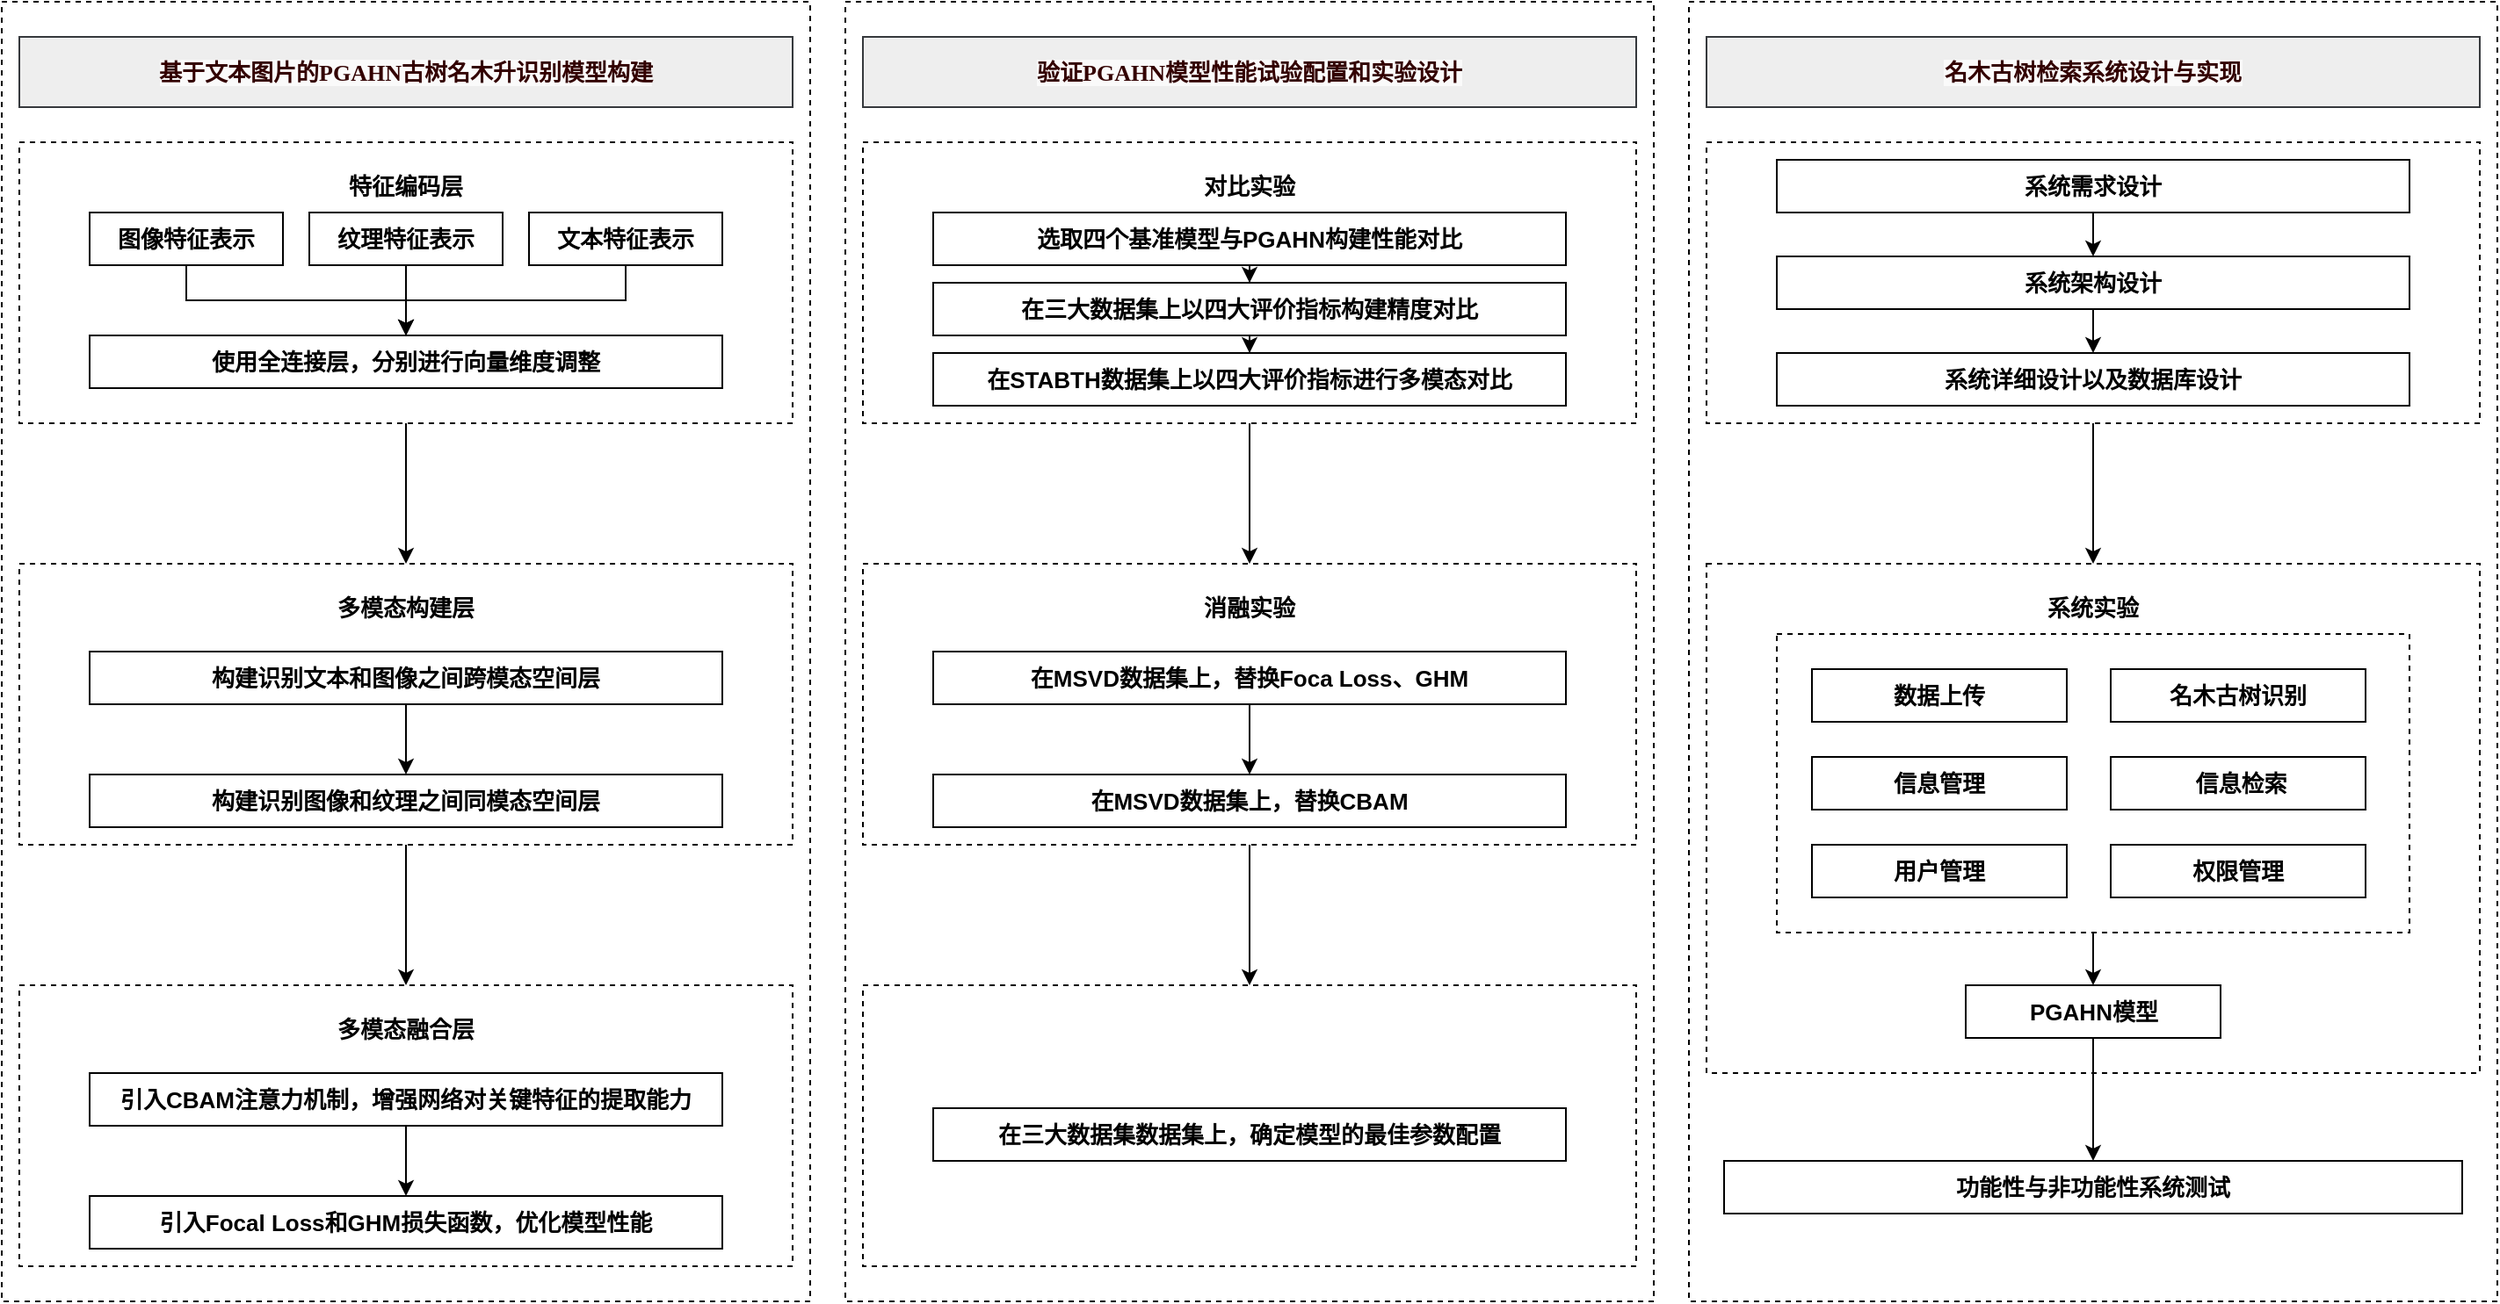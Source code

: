 <mxfile version="26.1.1">
  <diagram name="1.1 技术路线图" id="u33ZGaGGSsp2A3v2krIe">
    <mxGraphModel dx="1838" dy="1069" grid="1" gridSize="10" guides="1" tooltips="1" connect="1" arrows="1" fold="1" page="1" pageScale="1" pageWidth="827" pageHeight="1169" math="0" shadow="0">
      <root>
        <mxCell id="0" />
        <mxCell id="1" parent="0" />
        <mxCell id="L3l7cpLN_ktf8SxOB5cD-1" value="" style="rounded=0;whiteSpace=wrap;html=1;dashed=1;fontSize=13;fontStyle=1" parent="1" vertex="1">
          <mxGeometry x="990" y="40" width="460" height="740" as="geometry" />
        </mxCell>
        <mxCell id="L3l7cpLN_ktf8SxOB5cD-2" value="" style="rounded=0;whiteSpace=wrap;html=1;dashed=1;fontSize=13;fontStyle=1" parent="1" vertex="1">
          <mxGeometry x="510" y="40" width="460" height="740" as="geometry" />
        </mxCell>
        <mxCell id="L3l7cpLN_ktf8SxOB5cD-3" value="" style="rounded=0;whiteSpace=wrap;html=1;dashed=1;fontSize=13;fontStyle=1" parent="1" vertex="1">
          <mxGeometry x="30" y="40" width="460" height="740" as="geometry" />
        </mxCell>
        <mxCell id="L3l7cpLN_ktf8SxOB5cD-4" value="" style="rounded=0;whiteSpace=wrap;html=1;dashed=1;fontSize=13;fontStyle=1" parent="1" vertex="1">
          <mxGeometry x="1000" y="360" width="440" height="290" as="geometry" />
        </mxCell>
        <mxCell id="L3l7cpLN_ktf8SxOB5cD-5" style="edgeStyle=orthogonalEdgeStyle;rounded=0;orthogonalLoop=1;jettySize=auto;html=1;entryX=0.5;entryY=0;entryDx=0;entryDy=0;fontSize=13;fontStyle=1" parent="1" source="L3l7cpLN_ktf8SxOB5cD-6" edge="1">
          <mxGeometry relative="1" as="geometry">
            <mxPoint x="1220" y="360" as="targetPoint" />
          </mxGeometry>
        </mxCell>
        <mxCell id="L3l7cpLN_ktf8SxOB5cD-6" value="" style="rounded=0;whiteSpace=wrap;html=1;dashed=1;fontSize=13;fontStyle=1" parent="1" vertex="1">
          <mxGeometry x="1000" y="120" width="440" height="160" as="geometry" />
        </mxCell>
        <mxCell id="L3l7cpLN_ktf8SxOB5cD-7" value="&lt;div style=&quot;text-align: left;&quot;&gt;&lt;font face=&quot;微软雅黑&quot; style=&quot;color: rgb(51, 0, 0);&quot;&gt;&lt;span style=&quot;caret-color: rgb(231, 79, 76); background-color: rgb(250, 250, 250);&quot;&gt;&lt;span&gt;基于文本图片的PGAHN古树名木升识别模型构建&lt;/span&gt;&lt;/span&gt;&lt;/font&gt;&lt;/div&gt;" style="rounded=0;whiteSpace=wrap;html=1;fontStyle=1;fillColor=#eeeeee;strokeColor=#36393d;fontSize=13;" parent="1" vertex="1">
          <mxGeometry x="40" y="60" width="440" height="40" as="geometry" />
        </mxCell>
        <mxCell id="L3l7cpLN_ktf8SxOB5cD-8" style="edgeStyle=orthogonalEdgeStyle;rounded=0;orthogonalLoop=1;jettySize=auto;html=1;entryX=0.5;entryY=0;entryDx=0;entryDy=0;fontSize=13;fontStyle=1" parent="1" source="L3l7cpLN_ktf8SxOB5cD-9" target="L3l7cpLN_ktf8SxOB5cD-19" edge="1">
          <mxGeometry relative="1" as="geometry" />
        </mxCell>
        <mxCell id="L3l7cpLN_ktf8SxOB5cD-9" value="" style="rounded=0;whiteSpace=wrap;html=1;dashed=1;fontSize=13;fontStyle=1" parent="1" vertex="1">
          <mxGeometry x="40" y="120" width="440" height="160" as="geometry" />
        </mxCell>
        <mxCell id="L3l7cpLN_ktf8SxOB5cD-10" value="特征编码层" style="rounded=0;whiteSpace=wrap;html=1;fillColor=default;strokeColor=none;fontSize=13;fontStyle=1" parent="1" vertex="1">
          <mxGeometry x="200" y="130" width="120" height="30" as="geometry" />
        </mxCell>
        <mxCell id="L3l7cpLN_ktf8SxOB5cD-11" style="edgeStyle=orthogonalEdgeStyle;rounded=0;orthogonalLoop=1;jettySize=auto;html=1;entryX=0.5;entryY=0;entryDx=0;entryDy=0;fontSize=13;fontStyle=1" parent="1" source="L3l7cpLN_ktf8SxOB5cD-12" target="L3l7cpLN_ktf8SxOB5cD-17" edge="1">
          <mxGeometry relative="1" as="geometry" />
        </mxCell>
        <mxCell id="L3l7cpLN_ktf8SxOB5cD-12" value="图像特征表示" style="rounded=0;whiteSpace=wrap;html=1;fontSize=13;fontStyle=1" parent="1" vertex="1">
          <mxGeometry x="80" y="160" width="110" height="30" as="geometry" />
        </mxCell>
        <mxCell id="L3l7cpLN_ktf8SxOB5cD-13" style="edgeStyle=orthogonalEdgeStyle;rounded=0;orthogonalLoop=1;jettySize=auto;html=1;fontSize=13;fontStyle=1" parent="1" source="L3l7cpLN_ktf8SxOB5cD-14" target="L3l7cpLN_ktf8SxOB5cD-17" edge="1">
          <mxGeometry relative="1" as="geometry" />
        </mxCell>
        <mxCell id="L3l7cpLN_ktf8SxOB5cD-14" value="纹理特征表示" style="rounded=0;whiteSpace=wrap;html=1;fontSize=13;fontStyle=1" parent="1" vertex="1">
          <mxGeometry x="205" y="160" width="110" height="30" as="geometry" />
        </mxCell>
        <mxCell id="L3l7cpLN_ktf8SxOB5cD-15" style="edgeStyle=orthogonalEdgeStyle;rounded=0;orthogonalLoop=1;jettySize=auto;html=1;entryX=0.5;entryY=0;entryDx=0;entryDy=0;fontSize=13;fontStyle=1" parent="1" source="L3l7cpLN_ktf8SxOB5cD-16" target="L3l7cpLN_ktf8SxOB5cD-17" edge="1">
          <mxGeometry relative="1" as="geometry" />
        </mxCell>
        <mxCell id="L3l7cpLN_ktf8SxOB5cD-16" value="文本特征表示" style="rounded=0;whiteSpace=wrap;html=1;strokeColor=default;fontSize=13;fontStyle=1" parent="1" vertex="1">
          <mxGeometry x="330" y="160" width="110" height="30" as="geometry" />
        </mxCell>
        <mxCell id="L3l7cpLN_ktf8SxOB5cD-17" value="使用全连接层，分别进行向量维度调整" style="rounded=0;whiteSpace=wrap;html=1;fontSize=13;fontStyle=1" parent="1" vertex="1">
          <mxGeometry x="80" y="230" width="360" height="30" as="geometry" />
        </mxCell>
        <mxCell id="L3l7cpLN_ktf8SxOB5cD-18" style="edgeStyle=orthogonalEdgeStyle;rounded=0;orthogonalLoop=1;jettySize=auto;html=1;entryX=0.5;entryY=0;entryDx=0;entryDy=0;fontSize=13;fontStyle=1" parent="1" source="L3l7cpLN_ktf8SxOB5cD-19" target="L3l7cpLN_ktf8SxOB5cD-24" edge="1">
          <mxGeometry relative="1" as="geometry" />
        </mxCell>
        <mxCell id="L3l7cpLN_ktf8SxOB5cD-19" value="" style="rounded=0;whiteSpace=wrap;html=1;dashed=1;fontSize=13;fontStyle=1" parent="1" vertex="1">
          <mxGeometry x="40" y="360" width="440" height="160" as="geometry" />
        </mxCell>
        <mxCell id="L3l7cpLN_ktf8SxOB5cD-20" value="多模态构建层" style="rounded=0;whiteSpace=wrap;html=1;fillColor=none;strokeColor=none;fontSize=13;fontStyle=1" parent="1" vertex="1">
          <mxGeometry x="200" y="370" width="120" height="30" as="geometry" />
        </mxCell>
        <mxCell id="L3l7cpLN_ktf8SxOB5cD-21" style="edgeStyle=orthogonalEdgeStyle;rounded=0;orthogonalLoop=1;jettySize=auto;html=1;fontSize=13;fontStyle=1" parent="1" source="L3l7cpLN_ktf8SxOB5cD-22" target="L3l7cpLN_ktf8SxOB5cD-23" edge="1">
          <mxGeometry relative="1" as="geometry" />
        </mxCell>
        <mxCell id="L3l7cpLN_ktf8SxOB5cD-22" value="构建识别文本和图像之间跨模态空间层" style="rounded=0;whiteSpace=wrap;html=1;fontSize=13;fontStyle=1" parent="1" vertex="1">
          <mxGeometry x="80" y="410" width="360" height="30" as="geometry" />
        </mxCell>
        <mxCell id="L3l7cpLN_ktf8SxOB5cD-23" value="构建识别图像和纹理之间同模态空间层" style="rounded=0;whiteSpace=wrap;html=1;fontSize=13;fontStyle=1" parent="1" vertex="1">
          <mxGeometry x="80" y="480" width="360" height="30" as="geometry" />
        </mxCell>
        <mxCell id="L3l7cpLN_ktf8SxOB5cD-24" value="" style="rounded=0;whiteSpace=wrap;html=1;dashed=1;fontSize=13;fontStyle=1" parent="1" vertex="1">
          <mxGeometry x="40" y="600" width="440" height="160" as="geometry" />
        </mxCell>
        <mxCell id="L3l7cpLN_ktf8SxOB5cD-25" value="多模态融合层" style="rounded=0;whiteSpace=wrap;html=1;strokeColor=none;fontSize=13;fontStyle=1" parent="1" vertex="1">
          <mxGeometry x="200" y="610" width="120" height="30" as="geometry" />
        </mxCell>
        <mxCell id="L3l7cpLN_ktf8SxOB5cD-26" style="edgeStyle=orthogonalEdgeStyle;rounded=0;orthogonalLoop=1;jettySize=auto;html=1;fontSize=13;fontStyle=1" parent="1" source="L3l7cpLN_ktf8SxOB5cD-27" target="L3l7cpLN_ktf8SxOB5cD-28" edge="1">
          <mxGeometry relative="1" as="geometry" />
        </mxCell>
        <mxCell id="L3l7cpLN_ktf8SxOB5cD-27" value="引入CBAM注意力机制，增强网络对关键特征的提取能力" style="rounded=0;whiteSpace=wrap;html=1;fontSize=13;fontStyle=1" parent="1" vertex="1">
          <mxGeometry x="80" y="650" width="360" height="30" as="geometry" />
        </mxCell>
        <mxCell id="L3l7cpLN_ktf8SxOB5cD-28" value="引入Focal Loss和GHM损失函数，优化模型性能" style="rounded=0;whiteSpace=wrap;html=1;fontSize=13;fontStyle=1" parent="1" vertex="1">
          <mxGeometry x="80" y="720" width="360" height="30" as="geometry" />
        </mxCell>
        <mxCell id="L3l7cpLN_ktf8SxOB5cD-29" value="&lt;div style=&quot;text-align: left;&quot;&gt;&lt;font color=&quot;#330000&quot; face=&quot;微软雅黑&quot;&gt;&lt;span style=&quot;caret-color: rgb(231, 79, 76); background-color: rgb(250, 250, 250);&quot;&gt;&lt;span&gt;验证PGAHN模型性能试验配置和实验设计&lt;/span&gt;&lt;/span&gt;&lt;/font&gt;&lt;/div&gt;" style="rounded=0;whiteSpace=wrap;html=1;fillColor=#eeeeee;strokeColor=#36393d;fontStyle=1;fontSize=13;" parent="1" vertex="1">
          <mxGeometry x="520" y="60" width="440" height="40" as="geometry" />
        </mxCell>
        <mxCell id="L3l7cpLN_ktf8SxOB5cD-30" style="edgeStyle=orthogonalEdgeStyle;rounded=0;orthogonalLoop=1;jettySize=auto;html=1;entryX=0.5;entryY=0;entryDx=0;entryDy=0;fontSize=13;fontStyle=1" parent="1" source="L3l7cpLN_ktf8SxOB5cD-31" target="L3l7cpLN_ktf8SxOB5cD-37" edge="1">
          <mxGeometry relative="1" as="geometry" />
        </mxCell>
        <mxCell id="L3l7cpLN_ktf8SxOB5cD-31" value="" style="rounded=0;whiteSpace=wrap;html=1;dashed=1;fontSize=13;fontStyle=1" parent="1" vertex="1">
          <mxGeometry x="520" y="120" width="440" height="160" as="geometry" />
        </mxCell>
        <mxCell id="L3l7cpLN_ktf8SxOB5cD-32" value="对比实验" style="rounded=0;whiteSpace=wrap;html=1;fillColor=default;strokeColor=none;fontSize=13;fontStyle=1" parent="1" vertex="1">
          <mxGeometry x="680" y="130" width="120" height="30" as="geometry" />
        </mxCell>
        <mxCell id="L3l7cpLN_ktf8SxOB5cD-33" style="edgeStyle=orthogonalEdgeStyle;rounded=0;orthogonalLoop=1;jettySize=auto;html=1;entryX=0.5;entryY=0;entryDx=0;entryDy=0;fontSize=13;fontStyle=1" parent="1" source="L3l7cpLN_ktf8SxOB5cD-34" target="L3l7cpLN_ktf8SxOB5cD-35" edge="1">
          <mxGeometry relative="1" as="geometry" />
        </mxCell>
        <mxCell id="L3l7cpLN_ktf8SxOB5cD-34" value="选取四个基准模型与PGAHN构建性能对比" style="rounded=0;whiteSpace=wrap;html=1;fontSize=13;fontStyle=1" parent="1" vertex="1">
          <mxGeometry x="560" y="160" width="360" height="30" as="geometry" />
        </mxCell>
        <mxCell id="Aa05z9dCGzm0j2-TFRL2-2" style="edgeStyle=orthogonalEdgeStyle;rounded=0;orthogonalLoop=1;jettySize=auto;html=1;entryX=0.5;entryY=0;entryDx=0;entryDy=0;fontSize=13;fontStyle=1" parent="1" source="L3l7cpLN_ktf8SxOB5cD-35" target="Aa05z9dCGzm0j2-TFRL2-1" edge="1">
          <mxGeometry relative="1" as="geometry" />
        </mxCell>
        <mxCell id="L3l7cpLN_ktf8SxOB5cD-35" value="在三大数据集上以四大评价指标构建精度对比" style="rounded=0;whiteSpace=wrap;html=1;fontSize=13;fontStyle=1" parent="1" vertex="1">
          <mxGeometry x="560" y="200" width="360" height="30" as="geometry" />
        </mxCell>
        <mxCell id="L3l7cpLN_ktf8SxOB5cD-36" style="edgeStyle=orthogonalEdgeStyle;rounded=0;orthogonalLoop=1;jettySize=auto;html=1;entryX=0.5;entryY=0;entryDx=0;entryDy=0;fontSize=13;fontStyle=1" parent="1" source="L3l7cpLN_ktf8SxOB5cD-37" target="L3l7cpLN_ktf8SxOB5cD-42" edge="1">
          <mxGeometry relative="1" as="geometry" />
        </mxCell>
        <mxCell id="L3l7cpLN_ktf8SxOB5cD-37" value="" style="rounded=0;whiteSpace=wrap;html=1;dashed=1;fontSize=13;fontStyle=1" parent="1" vertex="1">
          <mxGeometry x="520" y="360" width="440" height="160" as="geometry" />
        </mxCell>
        <mxCell id="L3l7cpLN_ktf8SxOB5cD-38" value="消融实验" style="rounded=0;whiteSpace=wrap;html=1;fillColor=none;strokeColor=none;fontSize=13;fontStyle=1" parent="1" vertex="1">
          <mxGeometry x="680" y="370" width="120" height="30" as="geometry" />
        </mxCell>
        <mxCell id="L3l7cpLN_ktf8SxOB5cD-39" style="edgeStyle=orthogonalEdgeStyle;rounded=0;orthogonalLoop=1;jettySize=auto;html=1;fontSize=13;fontStyle=1" parent="1" source="L3l7cpLN_ktf8SxOB5cD-40" target="L3l7cpLN_ktf8SxOB5cD-41" edge="1">
          <mxGeometry relative="1" as="geometry" />
        </mxCell>
        <mxCell id="L3l7cpLN_ktf8SxOB5cD-40" value="在MSVD数据集上，替换Foca Loss、GHM" style="rounded=0;whiteSpace=wrap;html=1;fontSize=13;fontStyle=1" parent="1" vertex="1">
          <mxGeometry x="560" y="410" width="360" height="30" as="geometry" />
        </mxCell>
        <mxCell id="L3l7cpLN_ktf8SxOB5cD-41" value="在MSVD数据集上，替换CBAM" style="rounded=0;whiteSpace=wrap;html=1;fontSize=13;fontStyle=1" parent="1" vertex="1">
          <mxGeometry x="560" y="480" width="360" height="30" as="geometry" />
        </mxCell>
        <mxCell id="L3l7cpLN_ktf8SxOB5cD-42" value="" style="rounded=0;whiteSpace=wrap;html=1;dashed=1;fontSize=13;fontStyle=1" parent="1" vertex="1">
          <mxGeometry x="520" y="600" width="440" height="160" as="geometry" />
        </mxCell>
        <mxCell id="L3l7cpLN_ktf8SxOB5cD-44" value="在三大数据集数据集上，确定模型的最佳参数配置" style="rounded=0;whiteSpace=wrap;html=1;fontSize=13;fontStyle=1" parent="1" vertex="1">
          <mxGeometry x="560" y="670" width="360" height="30" as="geometry" />
        </mxCell>
        <mxCell id="L3l7cpLN_ktf8SxOB5cD-45" value="&lt;div style=&quot;text-align: left;&quot;&gt;&lt;font color=&quot;#330000&quot; face=&quot;微软雅黑&quot;&gt;&lt;span style=&quot;caret-color: rgb(231, 79, 76); background-color: rgb(250, 250, 250);&quot;&gt;&lt;span&gt;名木古树检索系统设计与实现&lt;/span&gt;&lt;/span&gt;&lt;/font&gt;&lt;/div&gt;" style="rounded=0;whiteSpace=wrap;html=1;fillColor=#eeeeee;strokeColor=#36393d;fontStyle=1;fontSize=13;" parent="1" vertex="1">
          <mxGeometry x="1000" y="60" width="440" height="40" as="geometry" />
        </mxCell>
        <mxCell id="L3l7cpLN_ktf8SxOB5cD-46" style="edgeStyle=orthogonalEdgeStyle;rounded=0;orthogonalLoop=1;jettySize=auto;html=1;fontSize=13;fontStyle=1" parent="1" source="L3l7cpLN_ktf8SxOB5cD-47" target="L3l7cpLN_ktf8SxOB5cD-50" edge="1">
          <mxGeometry relative="1" as="geometry" />
        </mxCell>
        <mxCell id="L3l7cpLN_ktf8SxOB5cD-47" value="系统需求设计" style="rounded=0;whiteSpace=wrap;html=1;fontSize=13;fontStyle=1" parent="1" vertex="1">
          <mxGeometry x="1040" y="130" width="360" height="30" as="geometry" />
        </mxCell>
        <mxCell id="L3l7cpLN_ktf8SxOB5cD-48" value="系统详细设计以及数据库设计" style="rounded=0;whiteSpace=wrap;html=1;fontSize=13;fontStyle=1" parent="1" vertex="1">
          <mxGeometry x="1040" y="240" width="360" height="30" as="geometry" />
        </mxCell>
        <mxCell id="L3l7cpLN_ktf8SxOB5cD-49" style="edgeStyle=orthogonalEdgeStyle;rounded=0;orthogonalLoop=1;jettySize=auto;html=1;fontSize=13;fontStyle=1" parent="1" source="L3l7cpLN_ktf8SxOB5cD-50" target="L3l7cpLN_ktf8SxOB5cD-48" edge="1">
          <mxGeometry relative="1" as="geometry" />
        </mxCell>
        <mxCell id="L3l7cpLN_ktf8SxOB5cD-50" value="系统架构设计" style="rounded=0;whiteSpace=wrap;html=1;fontSize=13;fontStyle=1" parent="1" vertex="1">
          <mxGeometry x="1040" y="185" width="360" height="30" as="geometry" />
        </mxCell>
        <mxCell id="L3l7cpLN_ktf8SxOB5cD-51" value="系统实验" style="rounded=0;whiteSpace=wrap;html=1;fillColor=none;strokeColor=none;fontSize=13;fontStyle=1" parent="1" vertex="1">
          <mxGeometry x="1160" y="370" width="120" height="30" as="geometry" />
        </mxCell>
        <mxCell id="L3l7cpLN_ktf8SxOB5cD-52" style="edgeStyle=orthogonalEdgeStyle;rounded=0;orthogonalLoop=1;jettySize=auto;html=1;entryX=0.5;entryY=0;entryDx=0;entryDy=0;fontSize=13;fontStyle=1" parent="1" source="L3l7cpLN_ktf8SxOB5cD-53" target="L3l7cpLN_ktf8SxOB5cD-61" edge="1">
          <mxGeometry relative="1" as="geometry" />
        </mxCell>
        <mxCell id="L3l7cpLN_ktf8SxOB5cD-53" value="" style="rounded=0;whiteSpace=wrap;html=1;dashed=1;fontSize=13;fontStyle=1" parent="1" vertex="1">
          <mxGeometry x="1040" y="400" width="360" height="170" as="geometry" />
        </mxCell>
        <mxCell id="L3l7cpLN_ktf8SxOB5cD-54" value="数据上传" style="rounded=0;whiteSpace=wrap;html=1;fontSize=13;fontStyle=1" parent="1" vertex="1">
          <mxGeometry x="1060" y="420" width="145" height="30" as="geometry" />
        </mxCell>
        <mxCell id="L3l7cpLN_ktf8SxOB5cD-55" value="名木古树识别" style="rounded=0;whiteSpace=wrap;html=1;fontSize=13;fontStyle=1" parent="1" vertex="1">
          <mxGeometry x="1230" y="420" width="145" height="30" as="geometry" />
        </mxCell>
        <mxCell id="L3l7cpLN_ktf8SxOB5cD-56" value="信息管理" style="rounded=0;whiteSpace=wrap;html=1;fontSize=13;fontStyle=1" parent="1" vertex="1">
          <mxGeometry x="1060" y="470" width="145" height="30" as="geometry" />
        </mxCell>
        <mxCell id="L3l7cpLN_ktf8SxOB5cD-57" value="&amp;nbsp;信息检索" style="rounded=0;whiteSpace=wrap;html=1;fontSize=13;fontStyle=1" parent="1" vertex="1">
          <mxGeometry x="1230" y="470" width="145" height="30" as="geometry" />
        </mxCell>
        <mxCell id="L3l7cpLN_ktf8SxOB5cD-58" value="用户管理" style="rounded=0;whiteSpace=wrap;html=1;fontSize=13;fontStyle=1" parent="1" vertex="1">
          <mxGeometry x="1060" y="520" width="145" height="30" as="geometry" />
        </mxCell>
        <mxCell id="L3l7cpLN_ktf8SxOB5cD-59" value="权限管理" style="rounded=0;whiteSpace=wrap;html=1;fontSize=13;fontStyle=1" parent="1" vertex="1">
          <mxGeometry x="1230" y="520" width="145" height="30" as="geometry" />
        </mxCell>
        <mxCell id="L3l7cpLN_ktf8SxOB5cD-60" style="edgeStyle=orthogonalEdgeStyle;rounded=0;orthogonalLoop=1;jettySize=auto;html=1;entryX=0.5;entryY=0;entryDx=0;entryDy=0;fontSize=13;fontStyle=1" parent="1" source="L3l7cpLN_ktf8SxOB5cD-61" target="L3l7cpLN_ktf8SxOB5cD-62" edge="1">
          <mxGeometry relative="1" as="geometry" />
        </mxCell>
        <mxCell id="L3l7cpLN_ktf8SxOB5cD-61" value="PGAHN模型" style="rounded=0;whiteSpace=wrap;html=1;fontSize=13;fontStyle=1" parent="1" vertex="1">
          <mxGeometry x="1147.5" y="600" width="145" height="30" as="geometry" />
        </mxCell>
        <mxCell id="L3l7cpLN_ktf8SxOB5cD-62" value="功能性与非功能性系统测试" style="rounded=0;whiteSpace=wrap;html=1;fontSize=13;fontStyle=1" parent="1" vertex="1">
          <mxGeometry x="1010" y="700" width="420" height="30" as="geometry" />
        </mxCell>
        <mxCell id="Aa05z9dCGzm0j2-TFRL2-1" value="在STABTH数据集上以四大评价指标进行多模态对比" style="rounded=0;whiteSpace=wrap;html=1;fontSize=13;fontStyle=1" parent="1" vertex="1">
          <mxGeometry x="560" y="240" width="360" height="30" as="geometry" />
        </mxCell>
      </root>
    </mxGraphModel>
  </diagram>
</mxfile>
